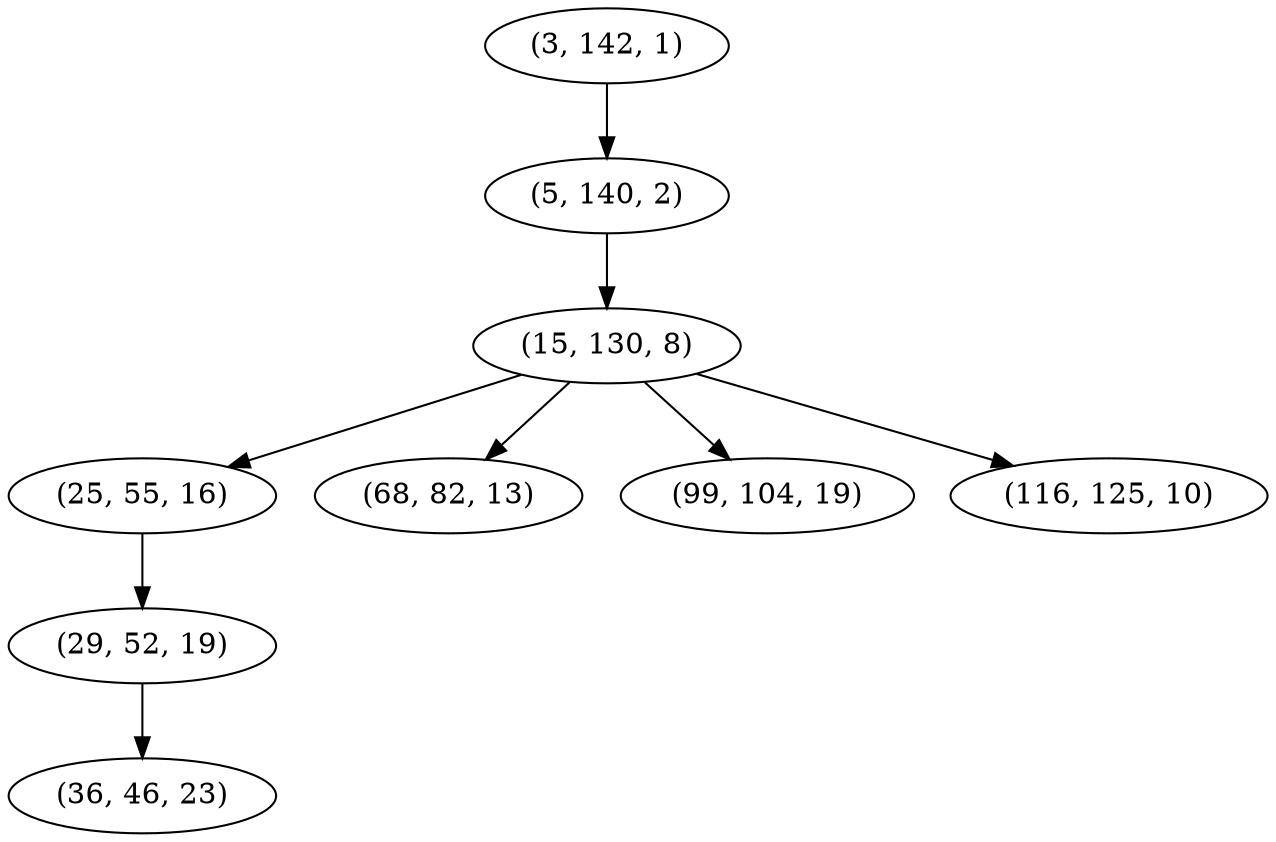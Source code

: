 digraph tree {
    "(3, 142, 1)";
    "(5, 140, 2)";
    "(15, 130, 8)";
    "(25, 55, 16)";
    "(29, 52, 19)";
    "(36, 46, 23)";
    "(68, 82, 13)";
    "(99, 104, 19)";
    "(116, 125, 10)";
    "(3, 142, 1)" -> "(5, 140, 2)";
    "(5, 140, 2)" -> "(15, 130, 8)";
    "(15, 130, 8)" -> "(25, 55, 16)";
    "(15, 130, 8)" -> "(68, 82, 13)";
    "(15, 130, 8)" -> "(99, 104, 19)";
    "(15, 130, 8)" -> "(116, 125, 10)";
    "(25, 55, 16)" -> "(29, 52, 19)";
    "(29, 52, 19)" -> "(36, 46, 23)";
}
